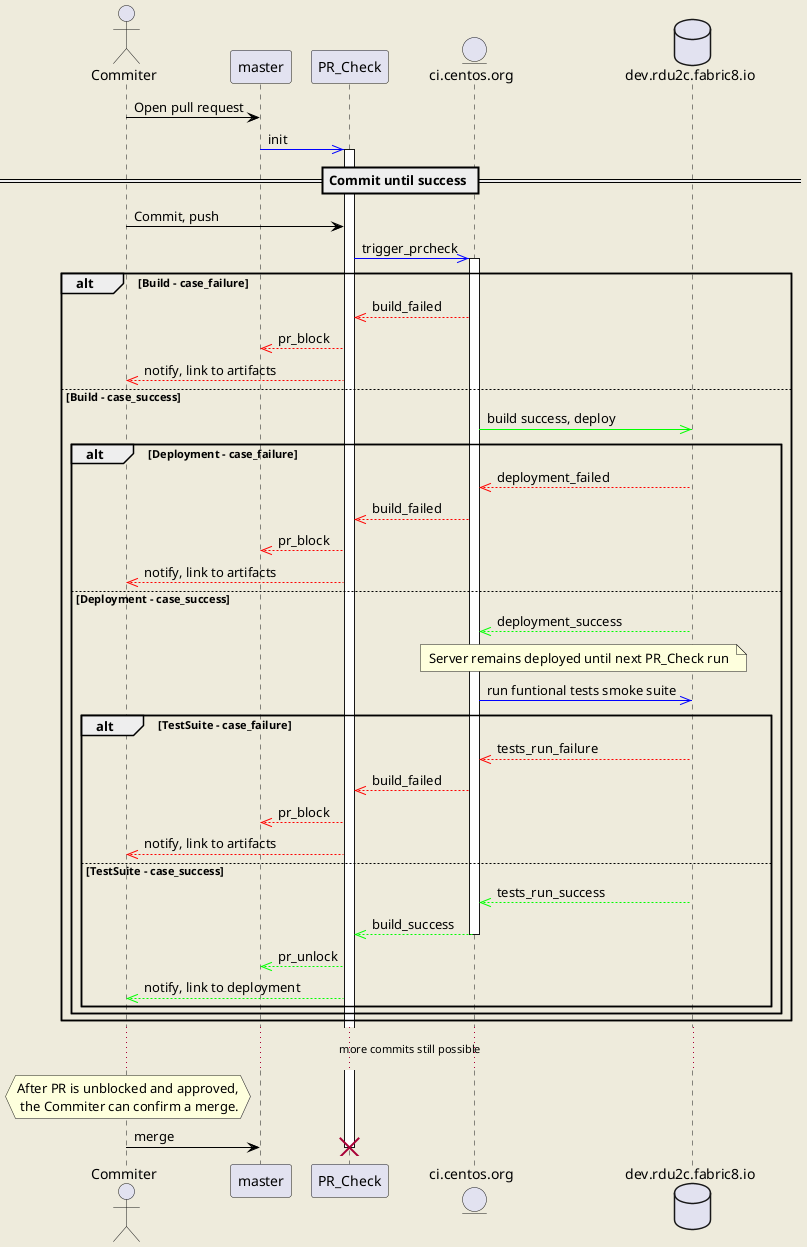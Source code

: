 @startuml
'*** init ***
skinparam backgroundColor #EEEBDC
actor Commiter
participant master
participant PR_Check
entity ci.centos.org
database dev.rdu2c.fabric8.io
'=== **** ===

Commiter -[#000]> master : Open pull request
master -[#00F]>> PR_Check : init
activate PR_Check
== Commit until success ==
Commiter -[#000]> PR_Check : Commit, push
PR_Check -[#00F]>> ci.centos.org : trigger_prcheck
activate ci.centos.org
alt Build - case_failure
        PR_Check <<-[#F00]- ci.centos.org : build_failed
        master <<-[#F00]- PR_Check : pr_block
        Commiter <<-[#F00]- PR_Check : notify, link to artifacts
else Build - case_success
        ci.centos.org -[#0F0]>> dev.rdu2c.fabric8.io : build success, deploy
        alt Deployment - case_failure
                ci.centos.org <<-[#F00]- dev.rdu2c.fabric8.io : deployment_failed
                PR_Check <<-[#F00]- ci.centos.org : build_failed
                master <<-[#F00]- PR_Check : pr_block
                Commiter <<-[#F00]- PR_Check : notify, link to artifacts
        else Deployment - case_success
                ci.centos.org <<-[#0F0]- dev.rdu2c.fabric8.io : deployment_success
                note over ci.centos.org, dev.rdu2c.fabric8.io : Server remains deployed until next PR_Check run
                ci.centos.org -[#00F]>> dev.rdu2c.fabric8.io : run funtional tests smoke suite
                alt TestSuite - case_failure
                        ci.centos.org <<-[#F00]- dev.rdu2c.fabric8.io : tests_run_failure
                        PR_Check <<-[#F00]- ci.centos.org : build_failed
                        master <<-[#F00]- PR_Check : pr_block
                        Commiter <<-[#F00]- PR_Check : notify, link to artifacts
                else TestSuite - case_success
                        ci.centos.org <<-[#0F0]- dev.rdu2c.fabric8.io : tests_run_success
                        PR_Check <<-[#0F0]- ci.centos.org : build_success
                        deactivate ci.centos.org
                        master <<-[#0F0]- PR_Check : pr_unlock
                        Commiter <<-[#0F0]- PR_Check : notify, link to deployment
                end
        end
end
... more commits still possible ...
hnote over Commiter: After PR is unblocked and approved,\n the Commiter can confirm a merge.
Commiter -[#000]> master : merge
destroy PR_Check
@enduml